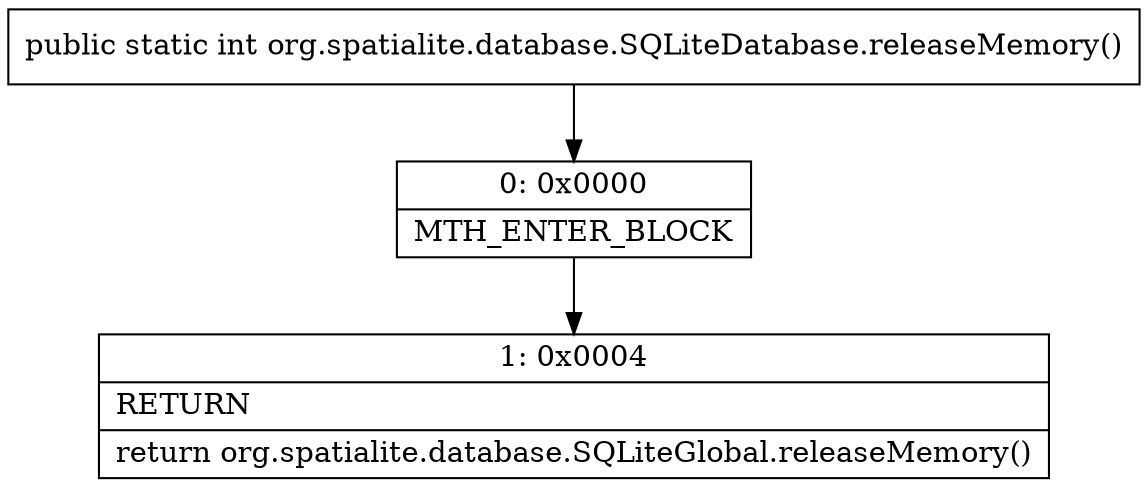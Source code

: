 digraph "CFG fororg.spatialite.database.SQLiteDatabase.releaseMemory()I" {
Node_0 [shape=record,label="{0\:\ 0x0000|MTH_ENTER_BLOCK\l}"];
Node_1 [shape=record,label="{1\:\ 0x0004|RETURN\l|return org.spatialite.database.SQLiteGlobal.releaseMemory()\l}"];
MethodNode[shape=record,label="{public static int org.spatialite.database.SQLiteDatabase.releaseMemory() }"];
MethodNode -> Node_0;
Node_0 -> Node_1;
}

